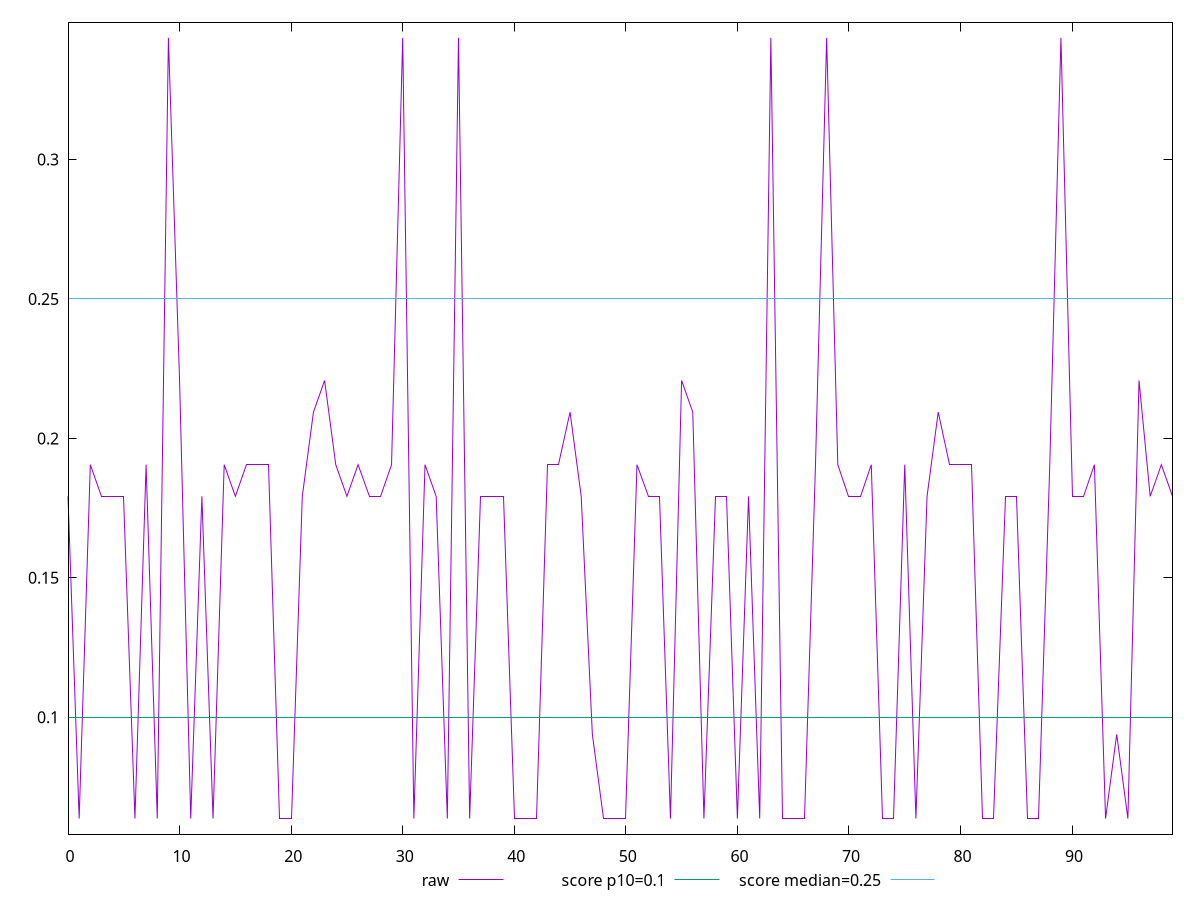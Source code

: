 reset

$raw <<EOF
0 0.17922065734863282
1 0.0636767578125
2 0.1905707836151123
3 0.17922065734863282
4 0.17922065734863282
5 0.17922065734863282
6 0.0636767578125
7 0.1905707836151123
8 0.0636767578125
9 0.3436212158203125
10 0.2207679271697998
11 0.0636767578125
12 0.17922065734863282
13 0.0636767578125
14 0.1905707836151123
15 0.17922065734863282
16 0.1905707836151123
17 0.1905707836151123
18 0.1905707836151123
19 0.0636767578125
20 0.0636767578125
21 0.17922065734863282
22 0.20941780090332032
23 0.2207679271697998
24 0.1905707836151123
25 0.17922065734863282
26 0.1905707836151123
27 0.17922065734863282
28 0.17922065734863282
29 0.1905707836151123
30 0.3436212158203125
31 0.0636767578125
32 0.1905707836151123
33 0.17922065734863282
34 0.0636767578125
35 0.3436212158203125
36 0.0636767578125
37 0.17922065734863282
38 0.17922065734863282
39 0.17922065734863282
40 0.0636767578125
41 0.0636767578125
42 0.0636767578125
43 0.1905707836151123
44 0.1905707836151123
45 0.20941780090332032
46 0.17922065734863282
47 0.0938739013671875
48 0.0636767578125
49 0.0636767578125
50 0.0636767578125
51 0.1905707836151123
52 0.17922065734863282
53 0.17922065734863282
54 0.0636767578125
55 0.2207679271697998
56 0.20941780090332032
57 0.0636767578125
58 0.17922065734863282
59 0.17922065734863282
60 0.0636767578125
61 0.17922065734863282
62 0.0636767578125
63 0.3436212158203125
64 0.0636767578125
65 0.0636767578125
66 0.0636767578125
67 0.1905707836151123
68 0.3436212158203125
69 0.1905707836151123
70 0.17922065734863282
71 0.17922065734863282
72 0.1905707836151123
73 0.0636767578125
74 0.0636767578125
75 0.1905707836151123
76 0.0636767578125
77 0.17922065734863282
78 0.20941780090332032
79 0.1905707836151123
80 0.1905707836151123
81 0.1905707836151123
82 0.0636767578125
83 0.0636767578125
84 0.17922065734863282
85 0.17922065734863282
86 0.0636767578125
87 0.0636767578125
88 0.1905707836151123
89 0.3436212158203125
90 0.17922065734863282
91 0.17922065734863282
92 0.1905707836151123
93 0.0636767578125
94 0.0938739013671875
95 0.0636767578125
96 0.2207679271697998
97 0.17922065734863282
98 0.1905707836151123
99 0.17922065734863282
EOF

set key outside below
set xrange [0:99]
set yrange [0.058077868652343746:0.3492201049804688]
set trange [0.058077868652343746:0.3492201049804688]
set terminal svg size 640, 490 enhanced background rgb 'white'
set output "report_00007_2020-12-11T15:55:29.892Z/cumulative-layout-shift/samples/pages+cached+noexternal+nofonts/raw/values.svg"

plot $raw title "raw" with line, \
     0.1 title "score p10=0.1", \
     0.25 title "score median=0.25"

reset
